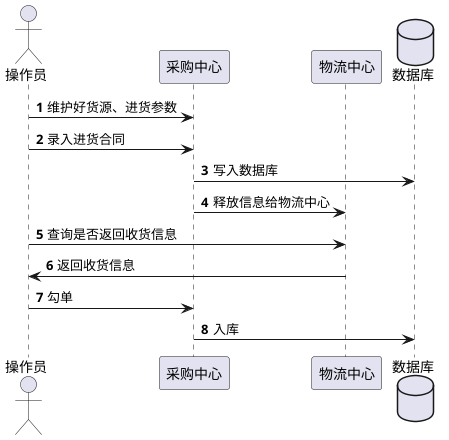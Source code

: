 采购流程
/*
由采购中心维护好货源、进货参数等数据后录入进货合同释放给物流中心，等物流中心返回收货信息后采购员进行勾单入库处理，生成可销库存。
采购中心收到供应商发票时需进行录入发票数据到BMS系统，等到约定的日期后进行进货结算，最后由财务部进行确认付款。
*/
@startuml
autonumber
actor "操作员" as user
participant "采购中心" as procure
participant "物流中心" as logistics
database "数据库" as db

user -> procure : 维护好货源、进货参数
user -> procure : 录入进货合同
procure -> db : 写入数据库
procure -> logistics : 释放信息给物流中心
user -> logistics : 查询是否返回收货信息
logistics -> user : 返回收货信息
user -> procure : 勾单
procure -> db : 入库



@enduml